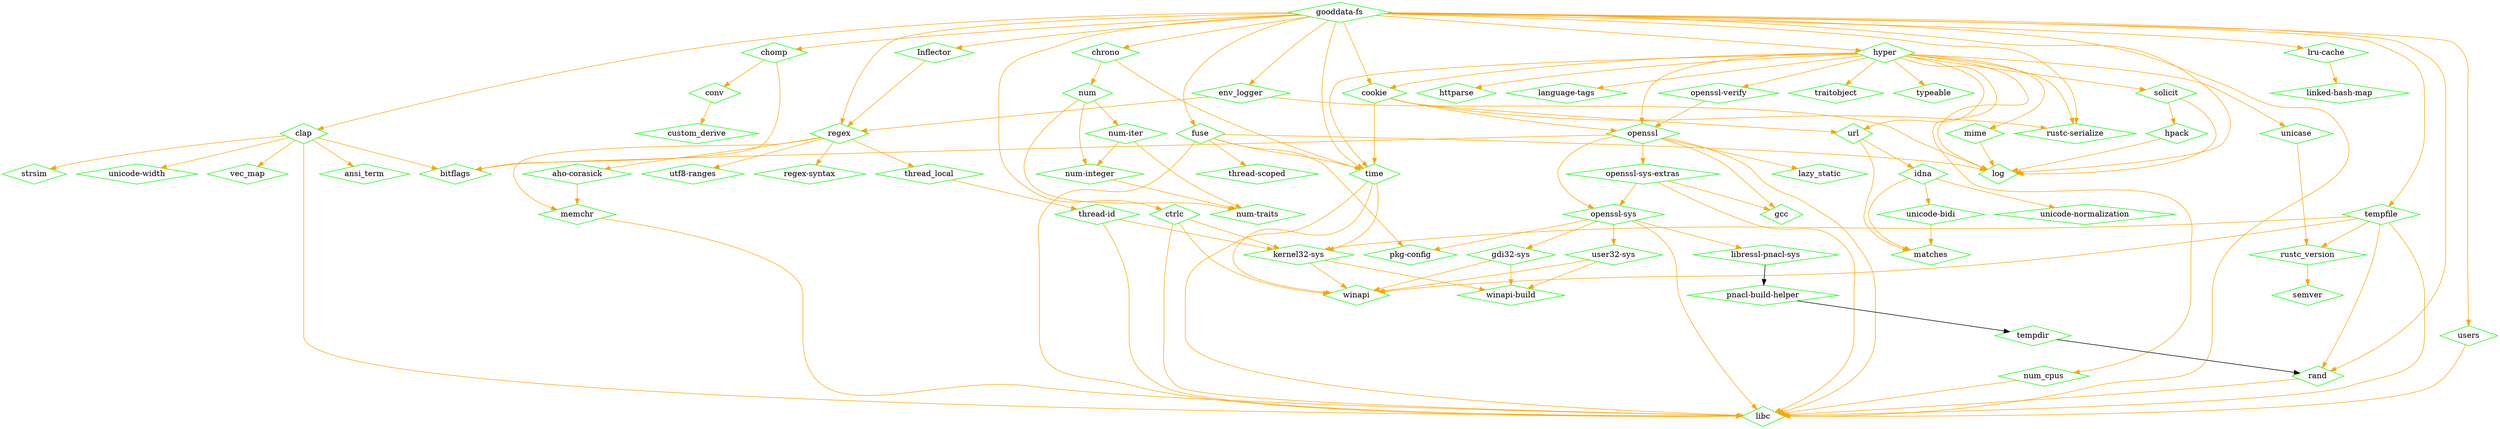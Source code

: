 digraph dependencies {
	N0[label="gooddata-fs",shape=diamond,color=green];
	N1[label="Inflector",shape=diamond,color=green];
	N2[label="chomp",shape=diamond,color=green];
	N3[label="chrono",shape=diamond,color=green];
	N4[label="clap",shape=diamond,color=green];
	N5[label="cookie",shape=diamond,color=green];
	N6[label="ctrlc",shape=diamond,color=green];
	N7[label="env_logger",shape=diamond,color=green];
	N8[label="fuse",shape=diamond,color=green];
	N9[label="hyper",shape=diamond,color=green];
	N10[label="libc",shape=diamond,color=green];
	N11[label="log",shape=diamond,color=green];
	N12[label="lru-cache",shape=diamond,color=green];
	N13[label="rand",shape=diamond,color=green];
	N14[label="regex",shape=diamond,color=green];
	N15[label="rustc-serialize",shape=diamond,color=green];
	N16[label="tempfile",shape=diamond,color=green];
	N17[label="time",shape=diamond,color=green];
	N18[label="users",shape=diamond,color=green];
	N19[label="aho-corasick",shape=diamond,color=green];
	N20[label="memchr",shape=diamond,color=green];
	N21[label="ansi_term",shape=diamond,color=green];
	N22[label="bitflags",shape=diamond,color=green];
	N23[label="conv",shape=diamond,color=green];
	N24[label="num",shape=diamond,color=green];
	N25[label="strsim",shape=diamond,color=green];
	N26[label="unicode-width",shape=diamond,color=green];
	N27[label="vec_map",shape=diamond,color=green];
	N28[label="custom_derive",shape=diamond,color=green];
	N29[label="openssl",shape=diamond,color=green];
	N30[label="url",shape=diamond,color=green];
	N31[label="kernel32-sys",shape=diamond,color=green];
	N32[label="winapi",shape=diamond,color=green];
	N33[label="pkg-config",shape=diamond,color=green];
	N34[label="thread-scoped",shape=diamond,color=green];
	N35[label="gcc",shape=diamond,color=green];
	N36[label="gdi32-sys",shape=diamond,color=green];
	N37[label="winapi-build",shape=diamond,color=green];
	N38[label="hpack",shape=diamond,color=green];
	N39[label="httparse",shape=diamond,color=green];
	N40[label="language-tags",shape=diamond,color=green];
	N41[label="mime",shape=diamond,color=green];
	N42[label="num_cpus",shape=diamond,color=green];
	N43[label="openssl-verify",shape=diamond,color=green];
	N44[label="solicit",shape=diamond,color=green];
	N45[label="traitobject",shape=diamond,color=green];
	N46[label="typeable",shape=diamond,color=green];
	N47[label="unicase",shape=diamond,color=green];
	N48[label="idna",shape=diamond,color=green];
	N49[label="matches",shape=diamond,color=green];
	N50[label="unicode-bidi",shape=diamond,color=green];
	N51[label="unicode-normalization",shape=diamond,color=green];
	N52[label="lazy_static",shape=diamond,color=green];
	N53[label="libressl-pnacl-sys",shape=diamond,color=green];
	N54[label="pnacl-build-helper",shape=diamond,color=green];
	N55[label="linked-hash-map",shape=diamond,color=green];
	N56[label="num-integer",shape=diamond,color=green];
	N57[label="num-iter",shape=diamond,color=green];
	N58[label="num-traits",shape=diamond,color=green];
	N59[label="openssl-sys",shape=diamond,color=green];
	N60[label="openssl-sys-extras",shape=diamond,color=green];
	N61[label="user32-sys",shape=diamond,color=green];
	N62[label="tempdir",shape=diamond,color=green];
	N63[label="regex-syntax",shape=diamond,color=green];
	N64[label="thread_local",shape=diamond,color=green];
	N65[label="utf8-ranges",shape=diamond,color=green];
	N66[label="rustc_version",shape=diamond,color=green];
	N67[label="semver",shape=diamond,color=green];
	N68[label="thread-id",shape=diamond,color=green];
	N0 -> N1[label="",color=orange];
	N0 -> N2[label="",color=orange];
	N0 -> N3[label="",color=orange];
	N0 -> N4[label="",color=orange];
	N0 -> N5[label="",color=orange];
	N0 -> N6[label="",color=orange];
	N0 -> N7[label="",color=orange];
	N0 -> N8[label="",color=orange];
	N0 -> N9[label="",color=orange];
	N0 -> N10[label="",color=orange];
	N0 -> N11[label="",color=orange];
	N0 -> N12[label="",color=orange];
	N0 -> N13[label="",color=orange];
	N0 -> N14[label="",color=orange];
	N0 -> N15[label="",color=orange];
	N0 -> N16[label="",color=orange];
	N0 -> N17[label="",color=orange];
	N0 -> N18[label="",color=orange];
	N1 -> N14[label="",color=orange];
	N2 -> N22[label="",color=orange];
	N2 -> N23[label="",color=orange];
	N3 -> N17[label="",color=orange];
	N3 -> N24[label="",color=orange];
	N4 -> N10[label="",color=orange];
	N4 -> N21[label="",color=orange];
	N4 -> N22[label="",color=orange];
	N4 -> N25[label="",color=orange];
	N4 -> N26[label="",color=orange];
	N4 -> N27[label="",color=orange];
	N5 -> N15[label="",color=orange];
	N5 -> N17[label="",color=orange];
	N5 -> N29[label="",color=orange];
	N5 -> N30[label="",color=orange];
	N6 -> N10[label="",color=orange];
	N6 -> N31[label="",color=orange];
	N6 -> N32[label="",color=orange];
	N7 -> N11[label="",color=orange];
	N7 -> N14[label="",color=orange];
	N8 -> N10[label="",color=orange];
	N8 -> N11[label="",color=orange];
	N8 -> N17[label="",color=orange];
	N8 -> N33[label="",color=orange];
	N8 -> N34[label="",color=orange];
	N9 -> N5[label="",color=orange];
	N9 -> N11[label="",color=orange];
	N9 -> N15[label="",color=orange];
	N9 -> N17[label="",color=orange];
	N9 -> N29[label="",color=orange];
	N9 -> N30[label="",color=orange];
	N9 -> N39[label="",color=orange];
	N9 -> N40[label="",color=orange];
	N9 -> N41[label="",color=orange];
	N9 -> N42[label="",color=orange];
	N9 -> N43[label="",color=orange];
	N9 -> N44[label="",color=orange];
	N9 -> N45[label="",color=orange];
	N9 -> N46[label="",color=orange];
	N9 -> N47[label="",color=orange];
	N12 -> N55[label="",color=orange];
	N13 -> N10[label="",color=orange];
	N14 -> N19[label="",color=orange];
	N14 -> N20[label="",color=orange];
	N14 -> N63[label="",color=orange];
	N14 -> N64[label="",color=orange];
	N14 -> N65[label="",color=orange];
	N16 -> N10[label="",color=orange];
	N16 -> N13[label="",color=orange];
	N16 -> N31[label="",color=orange];
	N16 -> N32[label="",color=orange];
	N16 -> N66[label="",color=orange];
	N17 -> N10[label="",color=orange];
	N17 -> N31[label="",color=orange];
	N17 -> N32[label="",color=orange];
	N18 -> N10[label="",color=orange];
	N19 -> N20[label="",color=orange];
	N20 -> N10[label="",color=orange];
	N23 -> N28[label="",color=orange];
	N24 -> N56[label="",color=orange];
	N24 -> N57[label="",color=orange];
	N24 -> N58[label="",color=orange];
	N29 -> N10[label="",color=orange];
	N29 -> N22[label="",color=orange];
	N29 -> N35[label="",color=orange];
	N29 -> N52[label="",color=orange];
	N29 -> N59[label="",color=orange];
	N29 -> N60[label="",color=orange];
	N30 -> N48[label="",color=orange];
	N30 -> N49[label="",color=orange];
	N31 -> N32[label="",color=orange];
	N31 -> N37[label="",color=orange];
	N36 -> N32[label="",color=orange];
	N36 -> N37[label="",color=orange];
	N38 -> N11[label="",color=orange];
	N41 -> N11[label="",color=orange];
	N42 -> N10[label="",color=orange];
	N43 -> N29[label="",color=orange];
	N44 -> N11[label="",color=orange];
	N44 -> N38[label="",color=orange];
	N47 -> N66[label="",color=orange];
	N48 -> N49[label="",color=orange];
	N48 -> N50[label="",color=orange];
	N48 -> N51[label="",color=orange];
	N50 -> N49[label="",color=orange];
	N53 -> N54[label=""];
	N54 -> N62[label=""];
	N56 -> N58[label="",color=orange];
	N57 -> N56[label="",color=orange];
	N57 -> N58[label="",color=orange];
	N59 -> N10[label="",color=orange];
	N59 -> N33[label="",color=orange];
	N59 -> N36[label="",color=orange];
	N59 -> N53[label="",color=orange];
	N59 -> N61[label="",color=orange];
	N60 -> N10[label="",color=orange];
	N60 -> N35[label="",color=orange];
	N60 -> N59[label="",color=orange];
	N61 -> N32[label="",color=orange];
	N61 -> N37[label="",color=orange];
	N62 -> N13[label=""];
	N64 -> N68[label="",color=orange];
	N66 -> N67[label="",color=orange];
	N68 -> N10[label="",color=orange];
	N68 -> N31[label="",color=orange];
}
